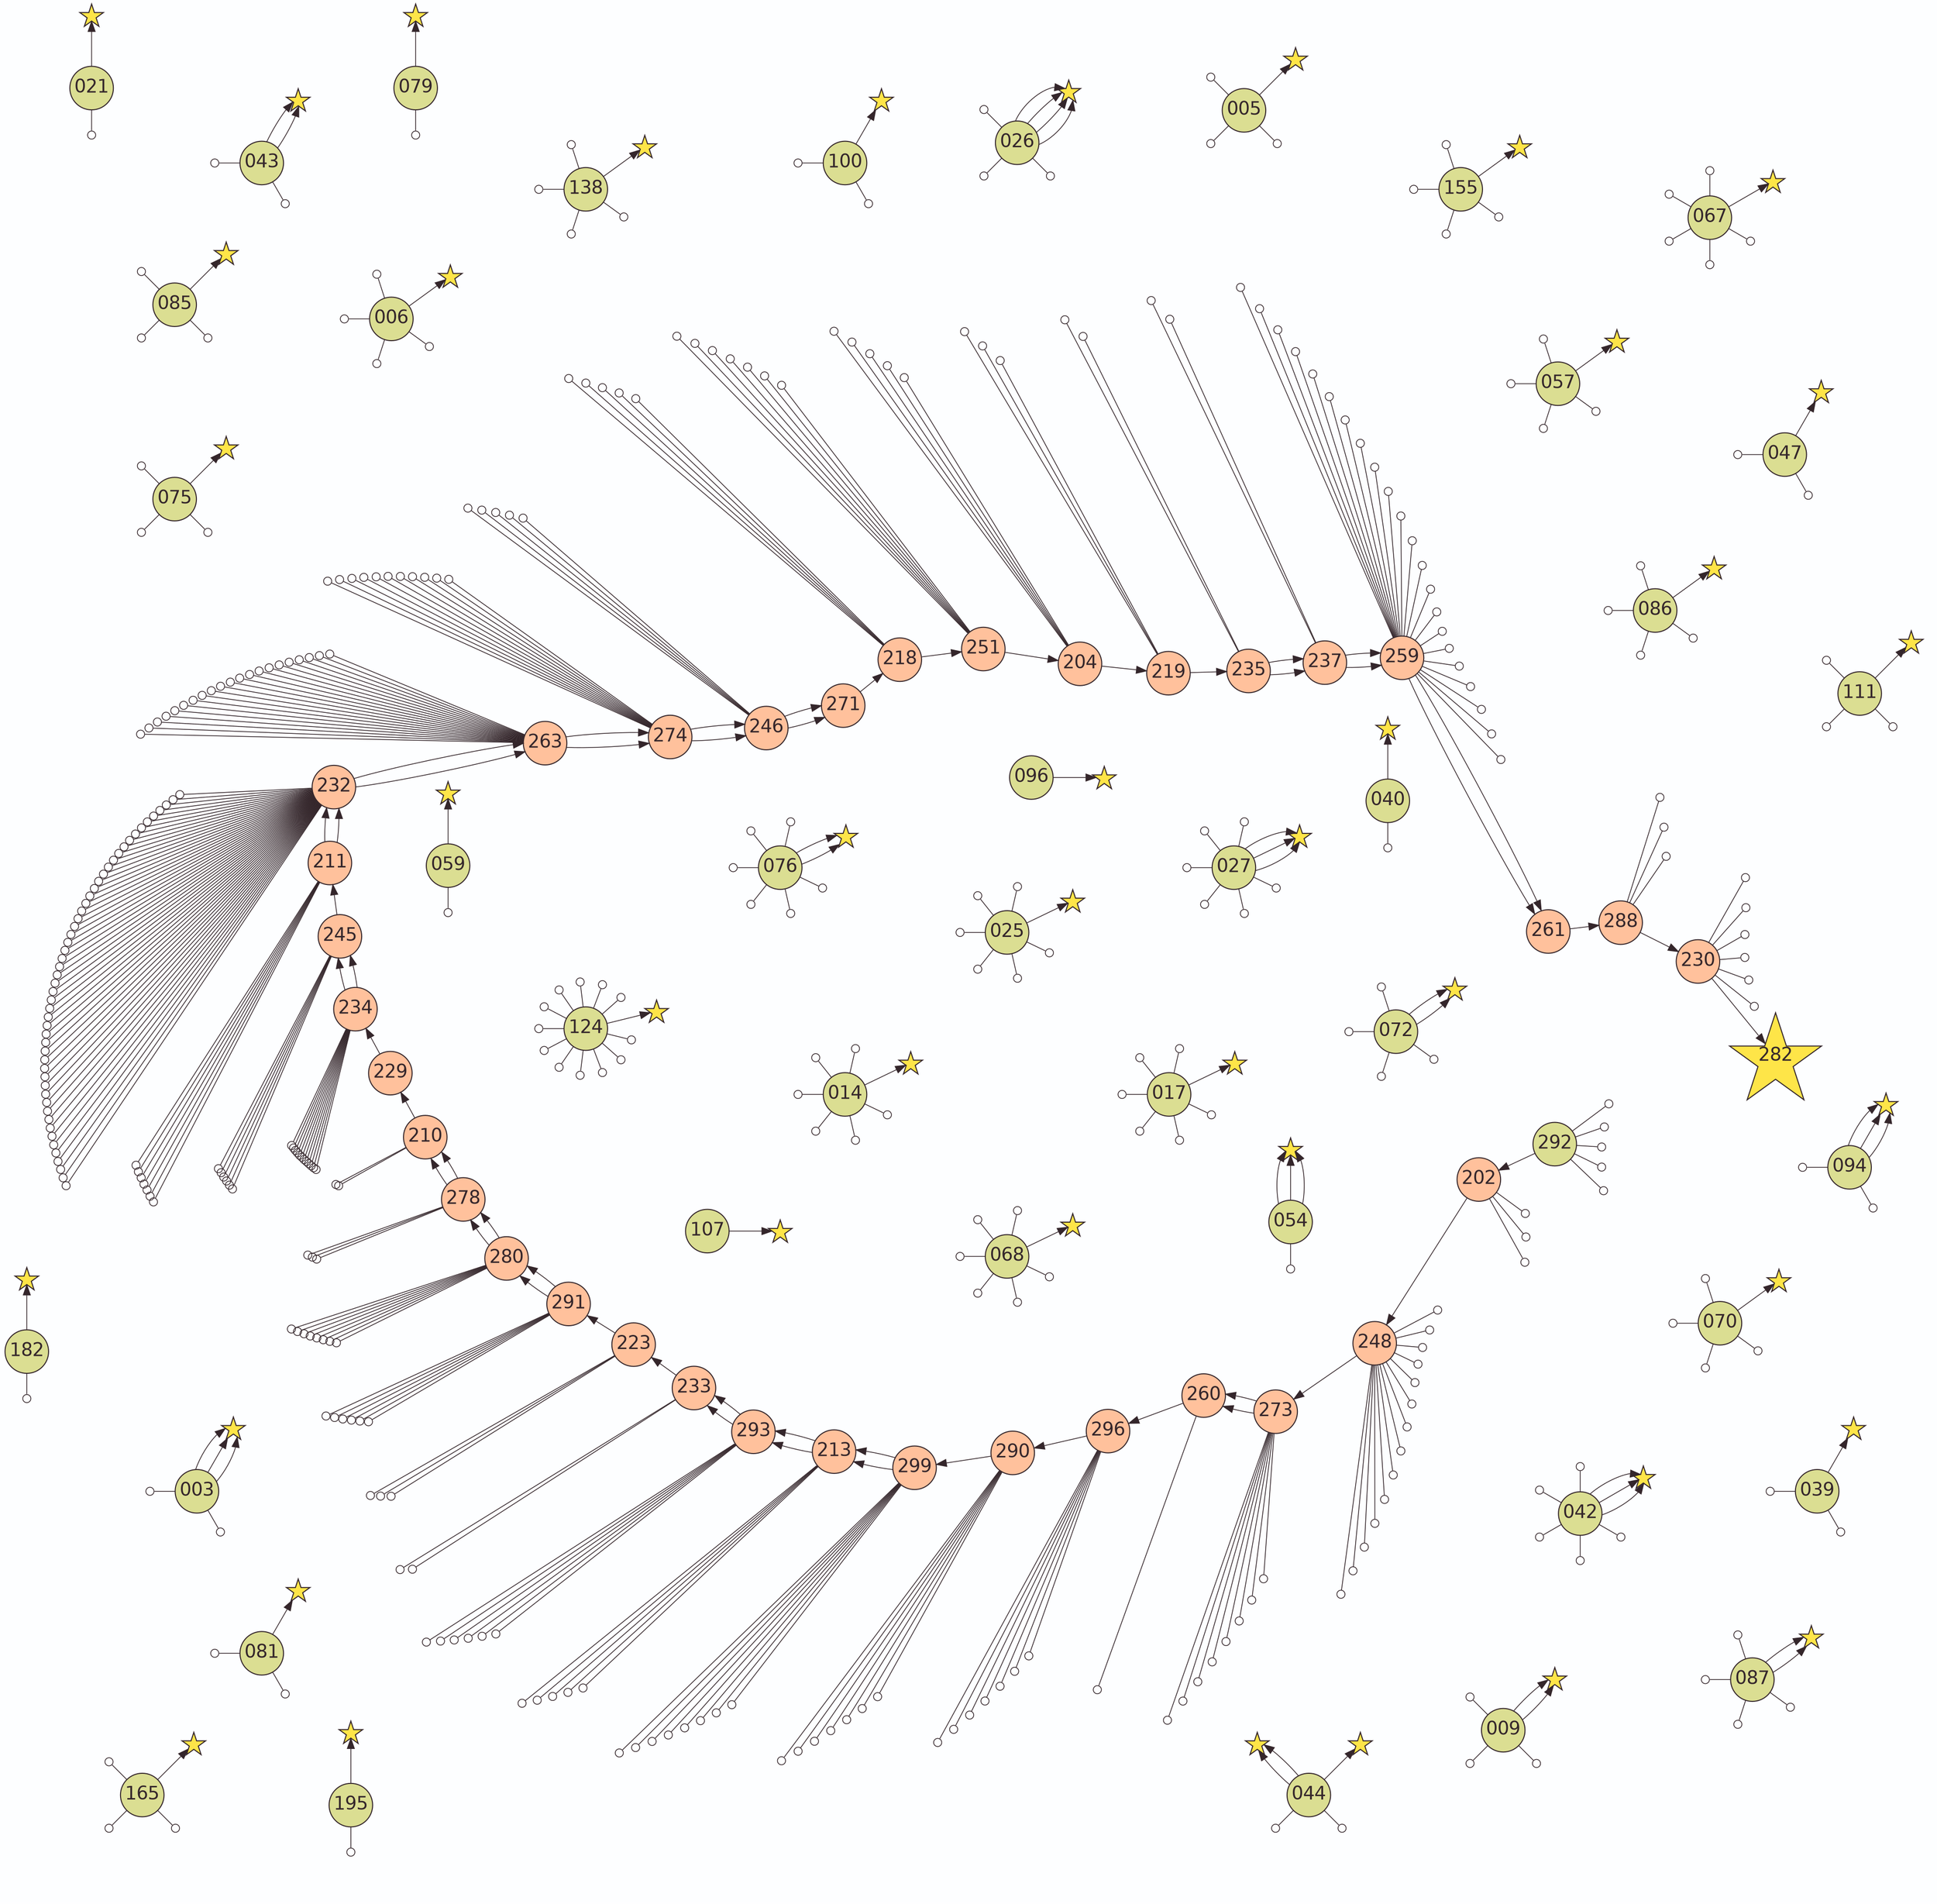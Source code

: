 digraph G {
    layout=twopi
    bgcolor="#FDFEFF"
    edge [color="#34262B" penwidth=0.75]
    node [
        shape=star
        fixedsize=true
        width=0.3
        height=0.3
        fillcolor="#FEE548"
        color="#34262B"
        fontcolor="#34262B"
        fontsize=18
        penwidth=1
        style=filled
        label=""
    ]
    277188057325886 193463557666227 193463557666227 167878069604336 187585923555809 121547412884536 247973508743026 247973508743026 90839909553096 280407714100258 280407714100258 280407714100258 57086523185238 57086523185238 57086523185238 77191907184689 199296154983057 48009407921012 74315720283551 74315720283551 37656912964149 37656912964149 37656912964149 50065234858376 43366472939700 15254688931755 15254688931755 73069103461713 73069103461713 73069103461713 109257705314666 109257705314666 109257705314666 109257705314666 267107579243451 60095328846191 229235892734731 35875823604479 78865790883231 78351283341893 78351283341893 35947495440414 92586396903411 213717463157466 27863012067785 258931831344922 45243283356226 132630497279838 75342239292029 75342239292029 75342239292029 53595474351913 53595474351913 12529280485280 246080130886204 242860797676346 179380892571516 31793961828180 172006321856006 195629287188925 158853303138975
    node [
        width=1.2
        height=1.2
        fontname=Helvetica
        label="\N"
    ]
    282
    node [
        width=0.6
        height=0.6
        shape=circle
        fillcolor="#FFC19C"
    ]
    202 248 273 260 260 296 290 299 213 213 293 293 233 233 223 291 280 280 278 278 210 210 229 234 245 245 211 232 232 263 263 274 274 246 246 271 271 218 251 204 219 235 237 237 259 259 261 261 288 230 282
    node [fillcolor="#DBDE92"]
    096 -> 277188057325886
    072 -> 193463557666227
    072 -> 193463557666227
    025 -> 167878069604336
    081 -> 187585923555809
    014 -> 121547412884536
    009 -> 247973508743026
    009 -> 247973508743026
    057 -> 90839909553096
    042 -> 280407714100258
    042 -> 280407714100258
    042 -> 280407714100258
    054 -> 57086523185238
    054 -> 57086523185238
    054 -> 57086523185238
    047 -> 77191907184689
    017 -> 199296154983057
    100 -> 48009407921012
    043 -> 74315720283551
    043 -> 74315720283551
    027 -> 37656912964149
    027 -> 37656912964149
    027 -> 37656912964149
    006 -> 50065234858376
    040 -> 43366472939700
    076 -> 15254688931755
    076 -> 15254688931755
    003 -> 73069103461713
    003 -> 73069103461713
    003 -> 73069103461713
    026 -> 109257705314666
    026 -> 109257705314666
    026 -> 109257705314666
    026 -> 109257705314666
    085 -> 267107579243451
    059 -> 60095328846191
    086 -> 229235892734731
    075 -> 35875823604479
    044 -> 78865790883231
    044 -> 78351283341893
    044 -> 78351283341893
    079 -> 35947495440414
    070 -> 92586396903411
    039 -> 213717463157466
    005 -> 27863012067785
    021 -> 258931831344922
    068 -> 45243283356226
    067 -> 132630497279838
    094 -> 75342239292029
    094 -> 75342239292029
    094 -> 75342239292029
    087 -> 53595474351913
    087 -> 53595474351913
    155 -> 12529280485280
    165 -> 246080130886204
    195 -> 242860797676346
    124 -> 179380892571516
    111 -> 31793961828180
    138 -> 172006321856006
    182 -> 195629287188925
    107 -> 158853303138975
    292 -> 202
    202 -> 248
    248 -> 273
    273 -> 260
    273 -> 260
    260 -> 296
    296 -> 290
    290 -> 299
    299 -> 213
    299 -> 213
    213 -> 293
    213 -> 293
    293 -> 233
    293 -> 233
    233 -> 223
    223 -> 291
    291 -> 280
    291 -> 280
    280 -> 278
    280 -> 278
    278 -> 210
    278 -> 210
    210 -> 229
    229 -> 234
    234 -> 245
    234 -> 245
    245 -> 211
    211 -> 232
    211 -> 232
    232 -> 263
    232 -> 263
    263 -> 274
    263 -> 274
    274 -> 246
    274 -> 246
    246 -> 271
    246 -> 271
    271 -> 218
    218 -> 251
    251 -> 204
    204 -> 219
    219 -> 235
    235 -> 237
    235 -> 237
    237 -> 259
    237 -> 259
    259 -> 261
    259 -> 261
    261 -> 288
    288 -> 230
    230 -> 282
    node [style=invisible label=""]
    193463557666252 193743550563860 193463557666217 193743550563855 167559965214107 169176093914789 167533185997383 167255094899907 167188692209212 169110052384342 194003821589142 260431693368971 119812395059772 121924365177844 122768561905404 64540135534716 119422735518001 116949542988776 255080617091465 251536303682446 216847353363998 184208157323185 92879073826418 88331961619126 88604796156169 245628600802964 244096000425645 280595421658766 271400638379514 281209989032067 38390091231600 105055631015335 104090784419174 256760200230708 199907648949804 200463245343838 199760089537425 199969755642271 199859038679825 124834370859808 45653083819964 25768884420618 378634183403266 51843547592402 26889920161899 43364771536497 248979542217234 33849317000719950 10729969484546622 5658788330002491 16267592908921404 192026700953099 35535605830614 3468008365128085 8233407734667 1135659074416376 91674376239240 19876273420801919 14424140017099 14395339250491 85187329626560 122491066282750 108843736867662 108248540469739 61736519025127 266557495327900 266557495327903 266557495321653 60095328855783 228707185004205 229772732021703 228707185004034 228707185004598 36145719744345 36044330615759 35875823604304 78865790883073 78908893493823 250055679192630 95348736802938 92742832734714 37646552819607 95562265887574 213717463157469 214433868667541 28093153930677 288411240307010 4550943381393 258931831344919 45768554828150 49572905827274 51424188763498 49570762449818 69601598156688 64551245609390 120561132657399 126963131636378 135003789869154 133085928656854 95355614315712 85933205320389 86062602977904 53857358872486 68533660443226 54422903432977 53925659966243 9111771762456 12529280485281 12529280485286 12529280485311 212758447307014 266126429816535 212242567065536 267217347790948 182073633678385 143874959208416 179380892571494 182637107387529 264463174365357 179380892567753 186236988450637 179380892571519 192668842745070 190910332332079 182637107387526 178069923474743 103568932300902 101691635514810 34940357837922 161436620480516 161436620480517 202549726149516 172006321856005 194994532040222 201571967109203 199403231940263 199321744083387 168935356361792 259358211042340 132644663458527 199153285283393 199322051023004 145527136217977 165769410024475 145180749150614 145840505317166 180943865776813 163369403918815 146930473136652 142585425499761 151720851164865 154105594422951 147028646639341 149247564331413 71494263716792 188306757897563 23691086039168 142618897171581 17691026110810 247106483908566 249871555863056 24565839876064 18964888453659 248991784510317 98793460417941 131744371014355 2863004267689809 2863851750007697 123239961943547 130633069827089 2614533261422687 26061481245745217 637483821247429 188242738259131 190336680744390 3604251063813802 2862171776794621 191020162886889 190174917005301 2524283064090467 1642024652348082 117017318113031 271420708646073 270914523185270 260499047309747 2868163810548786 261010371019703 75373172101216 75720352584793 75654746139764 75249317352774 75334382275750 145143121334561 145143121332340 145143121335087 145333237820481 145143121332343 145693083842971 185354838924717 188964717342075 136160796981754 135804743460606 132059668052292 333504145327148 267040029204561 267040029204565 267040029204562 268177204460686 278858312165958 149370938955049 258809698593154 259391792726019 268505265157097 259176812020094 257565629566432 268902825508046 34636246397958 243840687043862 362903624586901 528131746447863 136841047372266 398337873799409 261695855317106 261829748741243 262587422078628 262070208998013 261714954515091 262174732034556 262726998896661 262698548759029 262383347087737 262652933670912 261830134289999 262430085125826 51183038289660 243576796922324 51731765286740 44664552794964 59390034344982 52099774827140 256704908758893 261085848554091 260325676459302 467703788993279 947889336801486 261983777339523 260435668563453 229136151241670 250223538172236 255401095839235 152521506858583 151458515866567 203365709373355 163135777194172 242275496637238 230028981871265 238894936285114 841998309922545 932000422639193 548547251075365 485733843042618 271650048663989 124531464937569 158514438013736 172748530454952 229652831895315 199658064539486 232126799640531 215469788523796 234975691403014 228970151497256 229946187647955 242754499116446 356899419227807 244904545134070 228960614357680 231282497992553 932284991273942 231637057225513 245187855444023 236066911601338 240850594827284 239364154523018 225272339531847 218134055523001 239162967594500 232024683592566 212221177283420 240267248592270 244802429282589 228868589122127 241345178917142 245971488385249 231636852227885 236193905249972 240571634430660 245128689819055 230802641359003 890502283892167 387193957863780 246440263467166 218755841380762 311874569516649 118721868118996 67818696569600 63765700183632 314676071699464 574275187884518 187612565581790 28213715146980 7595992463447349 3382265824076 147820464960887 17926854469938 69632547376438 312708797881326 628081615127615 339992614499278 244493107733069 157289316459650 111207327482703 792407476835498 539228052205173 25336120359879576 884518111191920 547414565539939 9724947703991760 1837367822404559 679566018247349 211374012996375 318204088277773 241501673849619 255539386744691 237574889333742 2232687896165121 18122991603100949 252870908012472 246611580107043 252870908041365 248258186666251 252870908011632 190760021820428 190760021403862 190760021011494 190760020997770 186242351639234 186242351618696 190760020893636 82204166025637 191204542988309 79278191686852 81929162641021 82940140475460 88012388894445 251842702276666 281022279193015 34955365538127 34593159563493 9284252300623 12783678956094 64526461856287 4122971830611467 33668232289303 67594104468254 67594104468319 67594104468314 67594104468298 51673766150591 8955483679181 226158931398361 37793970535232 37793970535238 67594104468309 67594104468308 67594104468316 67594104468315 67594104468312 67594104468311 1976735990206516 725567727246736 60775701959096 60775701959099 192569674936728 176192663713460 185104865261726 367532116593824 82761685203165 79583707664199 79836054254260 81436697067876 84012877103092
    edge [arrowhead=odot]
    072 -> 193463557666252
    072 -> 193743550563860
    072 -> 193463557666217
    072 -> 193743550563855
    025 -> 167559965214107
    025 -> 169176093914789
    025 -> 167533185997383
    025 -> 167255094899907
    025 -> 167188692209212
    025 -> 169110052384342
    081 -> 194003821589142
    081 -> 260431693368971
    014 -> 119812395059772
    014 -> 121924365177844
    014 -> 122768561905404
    014 -> 64540135534716
    014 -> 119422735518001
    014 -> 116949542988776
    009 -> 255080617091465
    009 -> 251536303682446
    009 -> 216847353363998
    057 -> 184208157323185
    057 -> 92879073826418
    057 -> 88331961619126
    057 -> 88604796156169
    042 -> 245628600802964
    042 -> 244096000425645
    042 -> 280595421658766
    042 -> 271400638379514
    042 -> 281209989032067
    054 -> 38390091231600
    047 -> 105055631015335
    047 -> 104090784419174
    017 -> 256760200230708
    017 -> 199907648949804
    017 -> 200463245343838
    017 -> 199760089537425
    017 -> 199969755642271
    017 -> 199859038679825
    100 -> 124834370859808
    100 -> 45653083819964
    043 -> 25768884420618
    043 -> 378634183403266
    027 -> 51843547592402
    027 -> 26889920161899
    027 -> 43364771536497
    027 -> 248979542217234
    027 -> 33849317000719950
    027 -> 10729969484546622
    006 -> 5658788330002491
    006 -> 16267592908921404
    006 -> 192026700953099
    006 -> 35535605830614
    040 -> 3468008365128085
    076 -> 8233407734667
    076 -> 1135659074416376
    076 -> 91674376239240
    076 -> 19876273420801919
    076 -> 14424140017099
    076 -> 14395339250491
    003 -> 85187329626560
    003 -> 122491066282750
    026 -> 108843736867662
    026 -> 108248540469739
    026 -> 61736519025127
    085 -> 266557495327900
    085 -> 266557495327903
    085 -> 266557495321653
    059 -> 60095328855783
    086 -> 228707185004205
    086 -> 229772732021703
    086 -> 228707185004034
    086 -> 228707185004598
    075 -> 36145719744345
    075 -> 36044330615759
    075 -> 35875823604304
    044 -> 78865790883073
    044 -> 78908893493823
    079 -> 250055679192630
    070 -> 95348736802938
    070 -> 92742832734714
    070 -> 37646552819607
    070 -> 95562265887574
    039 -> 213717463157469
    039 -> 214433868667541
    005 -> 28093153930677
    005 -> 288411240307010
    005 -> 4550943381393
    021 -> 258931831344919
    068 -> 45768554828150
    068 -> 49572905827274
    068 -> 51424188763498
    068 -> 49570762449818
    068 -> 69601598156688
    068 -> 64551245609390
    067 -> 120561132657399
    067 -> 126963131636378
    067 -> 135003789869154
    067 -> 133085928656854
    067 -> 95355614315712
    094 -> 85933205320389
    094 -> 86062602977904
    087 -> 53857358872486
    087 -> 68533660443226
    087 -> 54422903432977
    087 -> 53925659966243
    155 -> 9111771762456
    155 -> 12529280485281
    155 -> 12529280485286
    155 -> 12529280485311
    165 -> 212758447307014
    165 -> 266126429816535
    165 -> 212242567065536
    195 -> 267217347790948
    124 -> 182073633678385
    124 -> 143874959208416
    124 -> 179380892571494
    124 -> 182637107387529
    124 -> 264463174365357
    124 -> 179380892567753
    124 -> 186236988450637
    124 -> 179380892571519
    124 -> 192668842745070
    124 -> 190910332332079
    124 -> 182637107387526
    124 -> 178069923474743
    111 -> 103568932300902
    111 -> 101691635514810
    111 -> 34940357837922
    138 -> 161436620480516
    138 -> 161436620480517
    138 -> 202549726149516
    138 -> 172006321856005
    182 -> 194994532040222
    292 -> 201571967109203
    292 -> 199403231940263
    292 -> 199321744083387
    292 -> 168935356361792
    292 -> 259358211042340
    202 -> 132644663458527
    202 -> 199153285283393
    202 -> 199322051023004
    248 -> 145527136217977
    248 -> 165769410024475
    248 -> 145180749150614
    248 -> 145840505317166
    248 -> 180943865776813
    248 -> 163369403918815
    248 -> 146930473136652
    248 -> 142585425499761
    248 -> 151720851164865
    248 -> 154105594422951
    248 -> 147028646639341
    248 -> 149247564331413
    248 -> 71494263716792
    248 -> 188306757897563
    273 -> 23691086039168
    273 -> 142618897171581
    273 -> 17691026110810
    273 -> 247106483908566
    273 -> 249871555863056
    273 -> 24565839876064
    273 -> 18964888453659
    273 -> 248991784510317
    260 -> 98793460417941
    296 -> 131744371014355
    296 -> 2863004267689809
    296 -> 2863851750007697
    296 -> 123239961943547
    296 -> 130633069827089
    296 -> 2614533261422687
    296 -> 26061481245745217
    290 -> 637483821247429
    290 -> 188242738259131
    290 -> 190336680744390
    290 -> 3604251063813802
    290 -> 2862171776794621
    290 -> 191020162886889
    290 -> 190174917005301
    299 -> 2524283064090467
    299 -> 1642024652348082
    299 -> 117017318113031
    299 -> 271420708646073
    299 -> 270914523185270
    299 -> 260499047309747
    299 -> 2868163810548786
    299 -> 261010371019703
    213 -> 75373172101216
    213 -> 75720352584793
    213 -> 75654746139764
    213 -> 75249317352774
    213 -> 75334382275750
    293 -> 145143121334561
    293 -> 145143121332340
    293 -> 145143121335087
    293 -> 145333237820481
    293 -> 145143121332343
    293 -> 145693083842971
    233 -> 185354838924717
    233 -> 188964717342075
    223 -> 136160796981754
    223 -> 135804743460606
    223 -> 132059668052292
    291 -> 333504145327148
    291 -> 267040029204561
    291 -> 267040029204565
    291 -> 267040029204562
    291 -> 268177204460686
    291 -> 278858312165958
    280 -> 149370938955049
    280 -> 258809698593154
    280 -> 259391792726019
    280 -> 268505265157097
    280 -> 259176812020094
    280 -> 257565629566432
    280 -> 268902825508046
    280 -> 34636246397958
    278 -> 243840687043862
    278 -> 362903624586901
    278 -> 528131746447863
    210 -> 136841047372266
    210 -> 398337873799409
    234 -> 261695855317106
    234 -> 261829748741243
    234 -> 262587422078628
    234 -> 262070208998013
    234 -> 261714954515091
    234 -> 262174732034556
    234 -> 262726998896661
    234 -> 262698548759029
    234 -> 262383347087737
    234 -> 262652933670912
    234 -> 261830134289999
    234 -> 262430085125826
    245 -> 51183038289660
    245 -> 243576796922324
    245 -> 51731765286740
    245 -> 44664552794964
    245 -> 59390034344982
    245 -> 52099774827140
    211 -> 256704908758893
    211 -> 261085848554091
    211 -> 260325676459302
    211 -> 467703788993279
    211 -> 947889336801486
    211 -> 261983777339523
    211 -> 260435668563453
    232 -> 229136151241670
    232 -> 250223538172236
    232 -> 255401095839235
    232 -> 152521506858583
    232 -> 151458515866567
    232 -> 203365709373355
    232 -> 163135777194172
    232 -> 242275496637238
    232 -> 230028981871265
    232 -> 238894936285114
    232 -> 841998309922545
    232 -> 932000422639193
    232 -> 548547251075365
    232 -> 485733843042618
    232 -> 271650048663989
    232 -> 124531464937569
    232 -> 158514438013736
    232 -> 172748530454952
    232 -> 229652831895315
    232 -> 199658064539486
    232 -> 232126799640531
    232 -> 215469788523796
    232 -> 234975691403014
    232 -> 228970151497256
    232 -> 229946187647955
    232 -> 242754499116446
    232 -> 356899419227807
    232 -> 244904545134070
    232 -> 228960614357680
    232 -> 231282497992553
    232 -> 932284991273942
    232 -> 231637057225513
    232 -> 245187855444023
    232 -> 236066911601338
    232 -> 240850594827284
    232 -> 239364154523018
    232 -> 225272339531847
    232 -> 218134055523001
    232 -> 239162967594500
    232 -> 232024683592566
    232 -> 212221177283420
    232 -> 240267248592270
    232 -> 244802429282589
    232 -> 228868589122127
    232 -> 241345178917142
    232 -> 245971488385249
    232 -> 231636852227885
    232 -> 236193905249972
    232 -> 240571634430660
    232 -> 245128689819055
    232 -> 230802641359003
    232 -> 890502283892167
    263 -> 387193957863780
    263 -> 246440263467166
    263 -> 218755841380762
    263 -> 311874569516649
    263 -> 118721868118996
    263 -> 67818696569600
    263 -> 63765700183632
    263 -> 314676071699464
    263 -> 574275187884518
    263 -> 187612565581790
    263 -> 28213715146980
    263 -> 7595992463447349
    263 -> 3382265824076
    263 -> 147820464960887
    263 -> 17926854469938
    263 -> 69632547376438
    263 -> 312708797881326
    263 -> 628081615127615
    263 -> 339992614499278
    263 -> 244493107733069
    263 -> 157289316459650
    274 -> 111207327482703
    274 -> 792407476835498
    274 -> 539228052205173
    274 -> 25336120359879576
    274 -> 884518111191920
    274 -> 547414565539939
    274 -> 9724947703991760
    274 -> 1837367822404559
    274 -> 679566018247349
    274 -> 211374012996375
    274 -> 318204088277773
    246 -> 241501673849619
    246 -> 255539386744691
    246 -> 237574889333742
    246 -> 2232687896165121
    246 -> 18122991603100949
    218 -> 252870908012472
    218 -> 246611580107043
    218 -> 252870908041365
    218 -> 248258186666251
    218 -> 252870908011632
    251 -> 190760021820428
    251 -> 190760021403862
    251 -> 190760021011494
    251 -> 190760020997770
    251 -> 186242351639234
    251 -> 186242351618696
    251 -> 190760020893636
    204 -> 82204166025637
    204 -> 191204542988309
    204 -> 79278191686852
    204 -> 81929162641021
    204 -> 82940140475460
    219 -> 88012388894445
    219 -> 251842702276666
    219 -> 281022279193015
    235 -> 34955365538127
    235 -> 34593159563493
    237 -> 9284252300623
    237 -> 12783678956094
    259 -> 64526461856287
    259 -> 4122971830611467
    259 -> 33668232289303
    259 -> 67594104468254
    259 -> 67594104468319
    259 -> 67594104468314
    259 -> 67594104468298
    259 -> 51673766150591
    259 -> 8955483679181
    259 -> 226158931398361
    259 -> 37793970535232
    259 -> 37793970535238
    259 -> 67594104468309
    259 -> 67594104468308
    259 -> 67594104468316
    259 -> 67594104468315
    259 -> 67594104468312
    259 -> 67594104468311
    259 -> 1976735990206516
    259 -> 725567727246736
    259 -> 60775701959096
    259 -> 60775701959099
    288 -> 192569674936728
    288 -> 176192663713460
    288 -> 185104865261726
    230 -> 367532116593824
    230 -> 82761685203165
    230 -> 79583707664199
    230 -> 79836054254260
    230 -> 81436697067876
    230 -> 84012877103092
}
